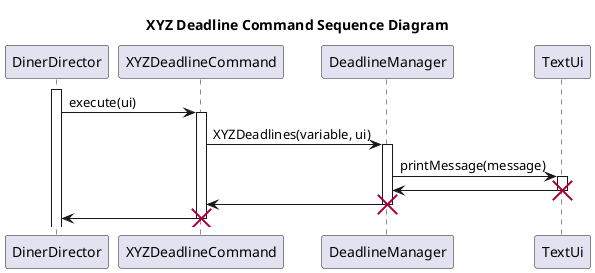 @startuml
'https://plantuml.com/sequence-diagram
title XYZ Deadline Command Sequence Diagram

activate DinerDirector

DinerDirector -> XYZDeadlineCommand: execute(ui)
activate XYZDeadlineCommand

XYZDeadlineCommand -> DeadlineManager: XYZDeadlines(variable, ui)
activate DeadlineManager

DeadlineManager -> TextUi: printMessage(message)
activate TextUi

TextUi -> DeadlineManager
deactivate TextUi
destroy TextUi

DeadlineManager -> XYZDeadlineCommand
deactivate DeadlineManager
destroy DeadlineManager

XYZDeadlineCommand -> DinerDirector
deactivate XYZDeadlineCommand
destroy XYZDeadlineCommand


@enduml